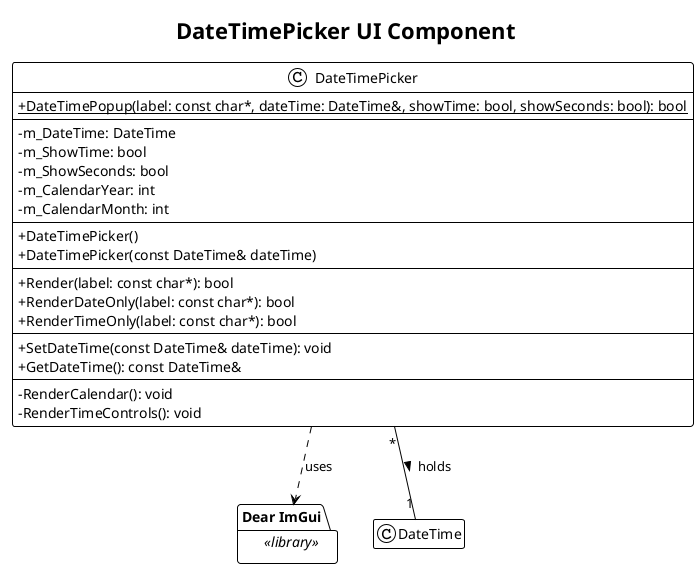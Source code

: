 @startuml
!theme plain
skinparam classAttributeIconSize 0
hide empty members
title DateTimePicker UI Component

' --- Forward declarations for context ---
class DateTime
package "Dear ImGui" as IMGUI_LIB <<library>>{
}

' --- The UI Widget Class ---
class DateTimePicker {
  ' --- Static Utility Method ---
  + {static} DateTimePopup(label: const char*, dateTime: DateTime&, showTime: bool, showSeconds: bool): bool
  --
  ' --- Private Instance Members (State) ---
  - m_DateTime: DateTime
  - m_ShowTime: bool
  - m_ShowSeconds: bool
  - m_CalendarYear: int
  - m_CalendarMonth: int
  --
  ' --- Constructors ---
  + DateTimePicker()
  + DateTimePicker(const DateTime& dateTime)
  --
  ' --- Public Render Methods ---
  + Render(label: const char*): bool
  + RenderDateOnly(label: const char*): bool
  + RenderTimeOnly(label: const char*): bool
  --
  ' --- Public Get/Set Methods ---
  + SetDateTime(const DateTime& dateTime): void
  + GetDateTime(): const DateTime&
  --
  ' --- Private Helper Methods ---
  - RenderCalendar(): void
  - RenderTimeControls(): void
}

' --- Relationships ---

' Composition: A picker is composed of one DateTime object which represents its state.
DateTimePicker "*"-- "1" DateTime : holds >

' Dependency: The picker is a UI widget that uses the ImGui library to render itself.
DateTimePicker ..> IMGUI_LIB : uses

@enduml
